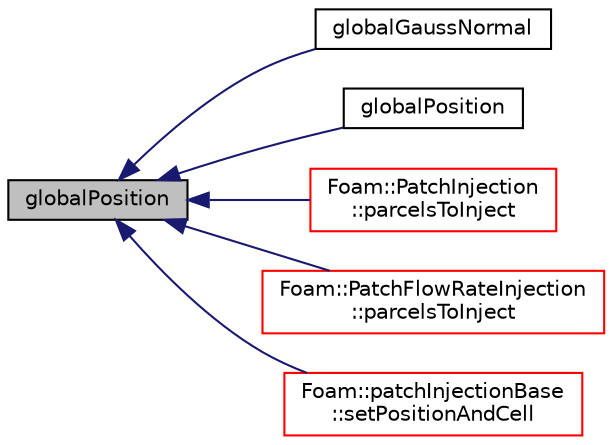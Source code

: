digraph "globalPosition"
{
  bgcolor="transparent";
  edge [fontname="Helvetica",fontsize="10",labelfontname="Helvetica",labelfontsize="10"];
  node [fontname="Helvetica",fontsize="10",shape=record];
  rankdir="LR";
  Node170 [label="globalPosition",height=0.2,width=0.4,color="black", fillcolor="grey75", style="filled", fontcolor="black"];
  Node170 -> Node171 [dir="back",color="midnightblue",fontsize="10",style="solid",fontname="Helvetica"];
  Node171 [label="globalGaussNormal",height=0.2,width=0.4,color="black",URL="$a29341.html#ab13f12bf7ffb2e9717ce4237c0ebd34e"];
  Node170 -> Node172 [dir="back",color="midnightblue",fontsize="10",style="solid",fontname="Helvetica"];
  Node172 [label="globalPosition",height=0.2,width=0.4,color="black",URL="$a29341.html#a115a06cc52b9ea464da7b823df41173c"];
  Node170 -> Node173 [dir="back",color="midnightblue",fontsize="10",style="solid",fontname="Helvetica"];
  Node173 [label="Foam::PatchInjection\l::parcelsToInject",height=0.2,width=0.4,color="red",URL="$a25225.html#a4c4730db6620caeb697dfb15e7ed265a",tooltip="Number of parcels to introduce relative to SOI. "];
  Node170 -> Node176 [dir="back",color="midnightblue",fontsize="10",style="solid",fontname="Helvetica"];
  Node176 [label="Foam::PatchFlowRateInjection\l::parcelsToInject",height=0.2,width=0.4,color="red",URL="$a25221.html#a4c4730db6620caeb697dfb15e7ed265a",tooltip="Number of parcels to introduce relative to SOI. "];
  Node170 -> Node179 [dir="back",color="midnightblue",fontsize="10",style="solid",fontname="Helvetica"];
  Node179 [label="Foam::patchInjectionBase\l::setPositionAndCell",height=0.2,width=0.4,color="red",URL="$a25229.html#a503871c249086d1020094d2a665447ae",tooltip="Set the injection position and owner cell, tetFace and tetPt. "];
}
